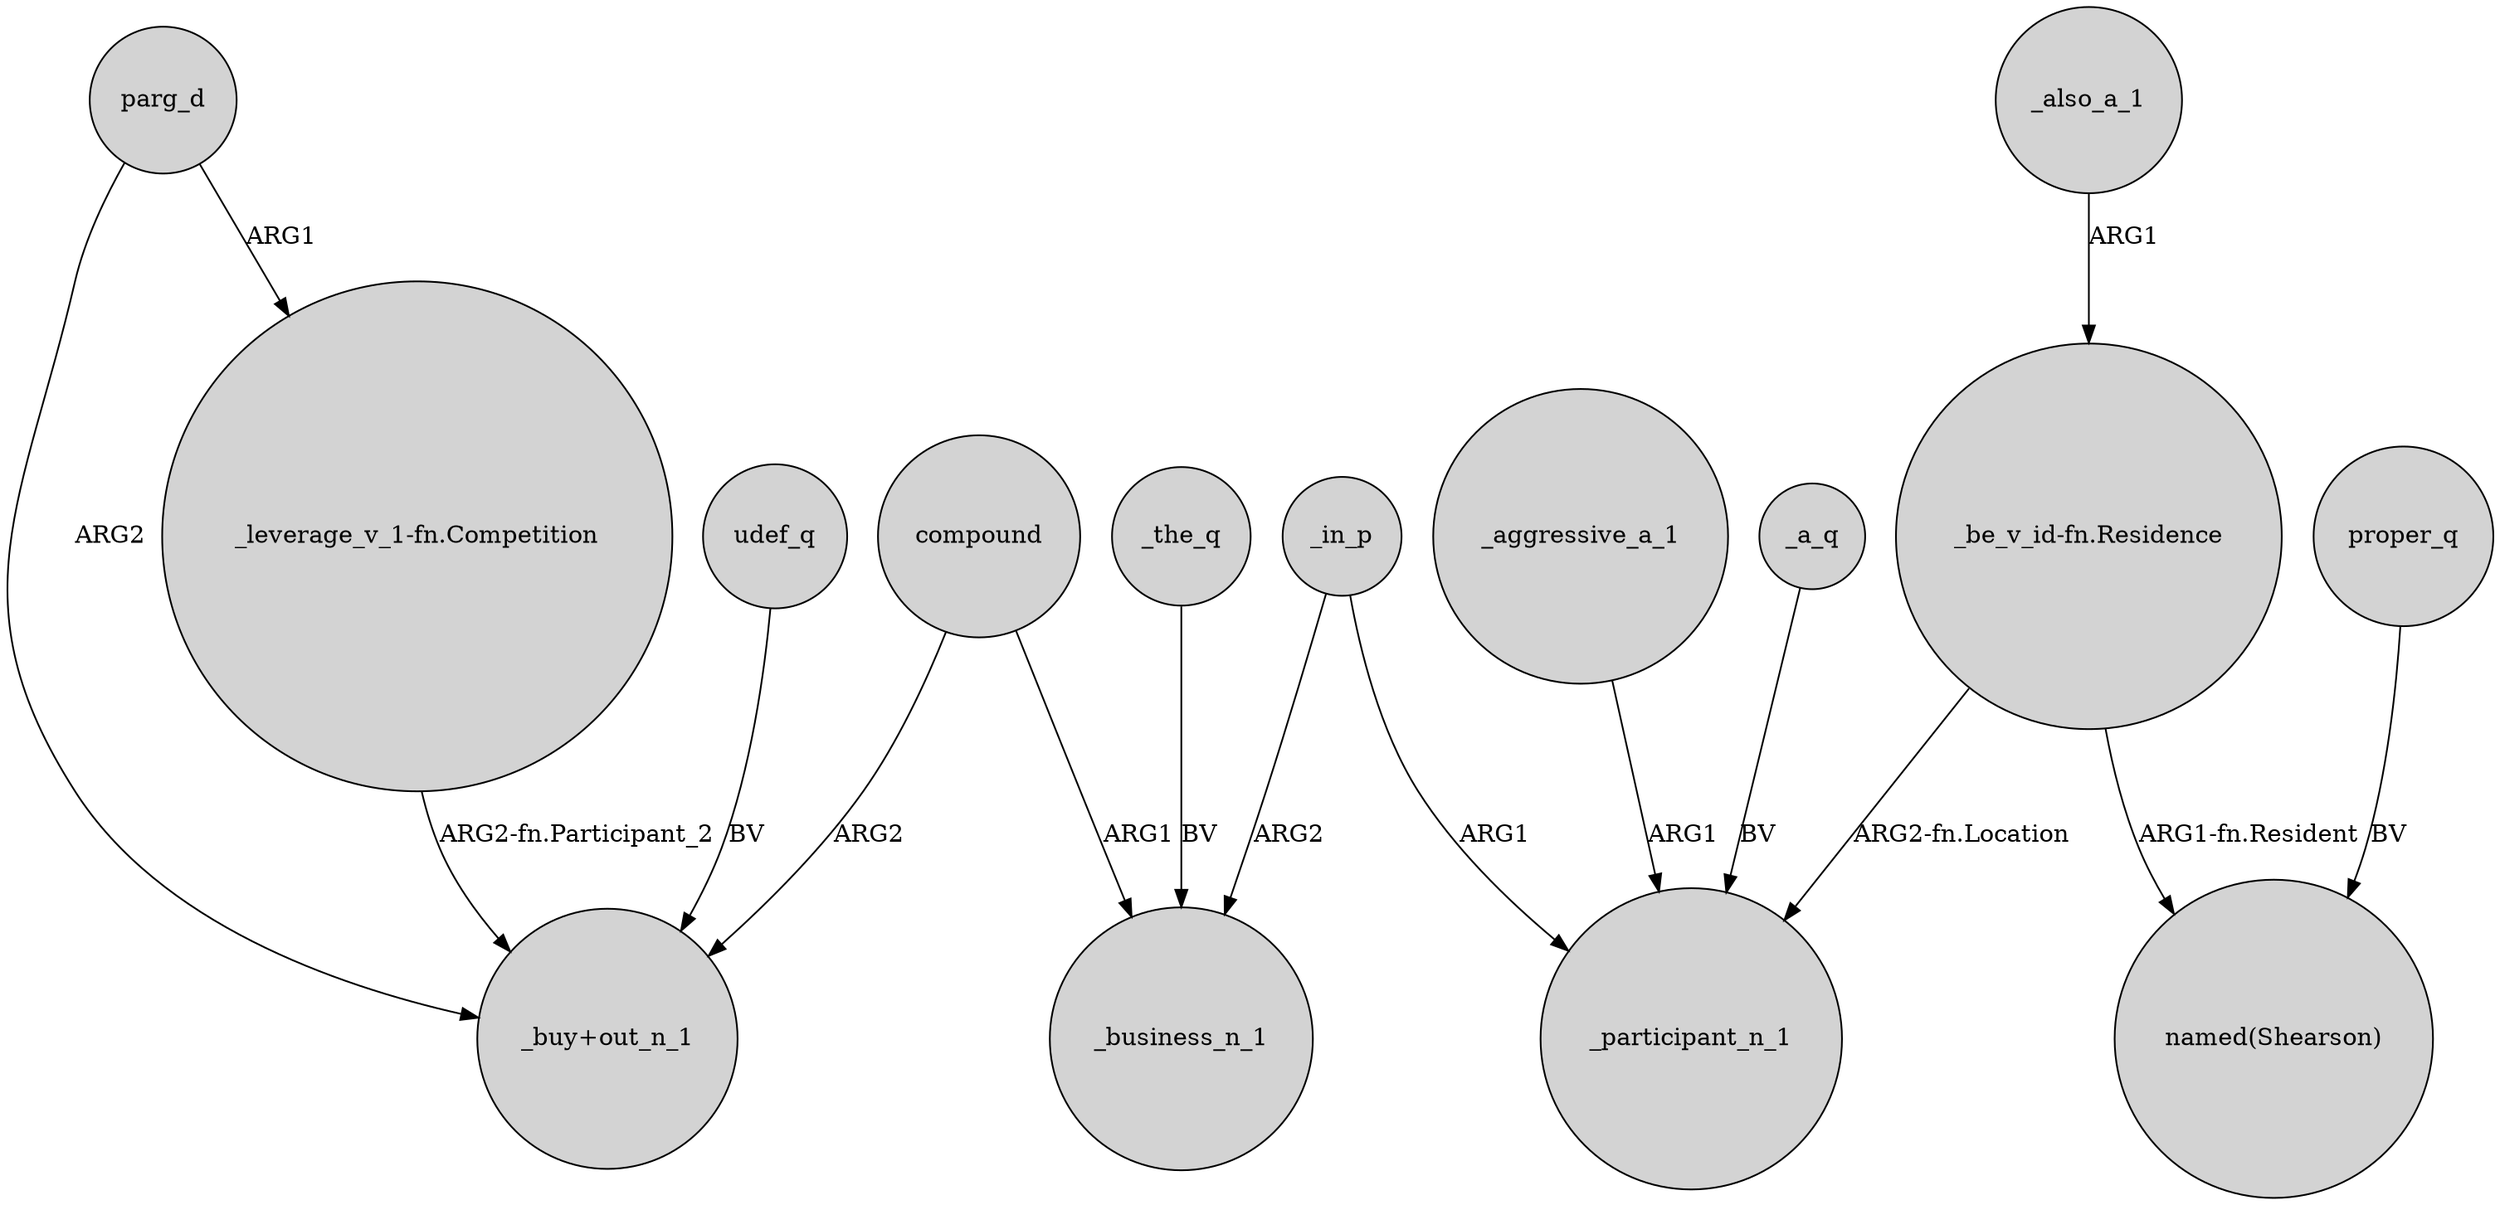 digraph {
	node [shape=circle style=filled]
	parg_d -> "_leverage_v_1-fn.Competition" [label=ARG1]
	_aggressive_a_1 -> _participant_n_1 [label=ARG1]
	_in_p -> _participant_n_1 [label=ARG1]
	"_be_v_id-fn.Residence" -> _participant_n_1 [label="ARG2-fn.Location"]
	"_leverage_v_1-fn.Competition" -> "_buy+out_n_1" [label="ARG2-fn.Participant_2"]
	_a_q -> _participant_n_1 [label=BV]
	proper_q -> "named(Shearson)" [label=BV]
	compound -> _business_n_1 [label=ARG1]
	parg_d -> "_buy+out_n_1" [label=ARG2]
	udef_q -> "_buy+out_n_1" [label=BV]
	"_be_v_id-fn.Residence" -> "named(Shearson)" [label="ARG1-fn.Resident"]
	_also_a_1 -> "_be_v_id-fn.Residence" [label=ARG1]
	_in_p -> _business_n_1 [label=ARG2]
	compound -> "_buy+out_n_1" [label=ARG2]
	_the_q -> _business_n_1 [label=BV]
}
